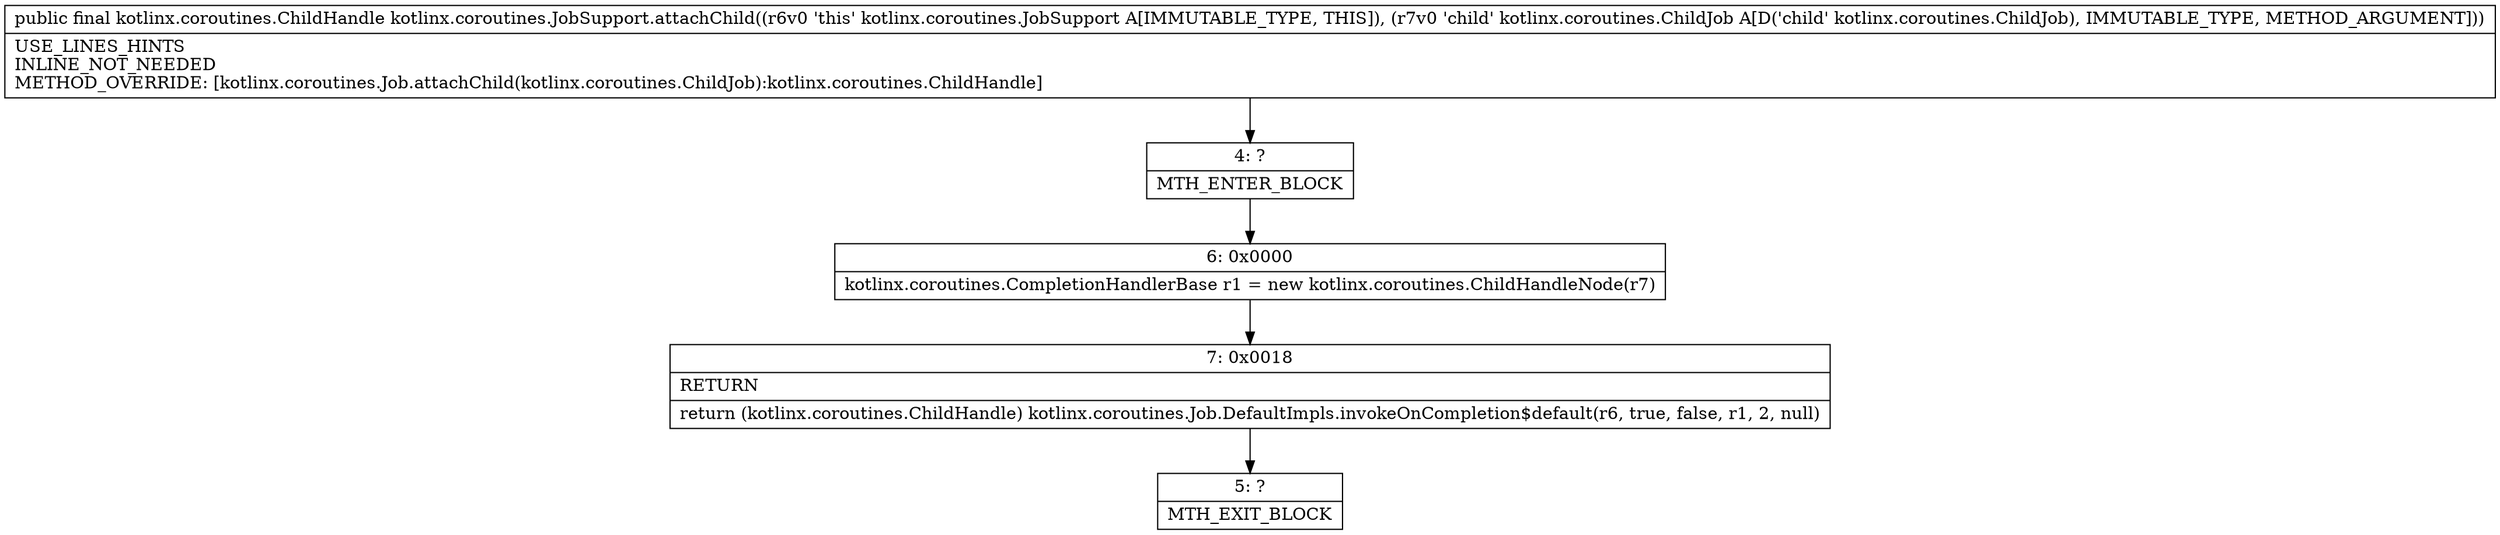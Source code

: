 digraph "CFG forkotlinx.coroutines.JobSupport.attachChild(Lkotlinx\/coroutines\/ChildJob;)Lkotlinx\/coroutines\/ChildHandle;" {
Node_4 [shape=record,label="{4\:\ ?|MTH_ENTER_BLOCK\l}"];
Node_6 [shape=record,label="{6\:\ 0x0000|kotlinx.coroutines.CompletionHandlerBase r1 = new kotlinx.coroutines.ChildHandleNode(r7)\l}"];
Node_7 [shape=record,label="{7\:\ 0x0018|RETURN\l|return (kotlinx.coroutines.ChildHandle) kotlinx.coroutines.Job.DefaultImpls.invokeOnCompletion$default(r6, true, false, r1, 2, null)\l}"];
Node_5 [shape=record,label="{5\:\ ?|MTH_EXIT_BLOCK\l}"];
MethodNode[shape=record,label="{public final kotlinx.coroutines.ChildHandle kotlinx.coroutines.JobSupport.attachChild((r6v0 'this' kotlinx.coroutines.JobSupport A[IMMUTABLE_TYPE, THIS]), (r7v0 'child' kotlinx.coroutines.ChildJob A[D('child' kotlinx.coroutines.ChildJob), IMMUTABLE_TYPE, METHOD_ARGUMENT]))  | USE_LINES_HINTS\lINLINE_NOT_NEEDED\lMETHOD_OVERRIDE: [kotlinx.coroutines.Job.attachChild(kotlinx.coroutines.ChildJob):kotlinx.coroutines.ChildHandle]\l}"];
MethodNode -> Node_4;Node_4 -> Node_6;
Node_6 -> Node_7;
Node_7 -> Node_5;
}

